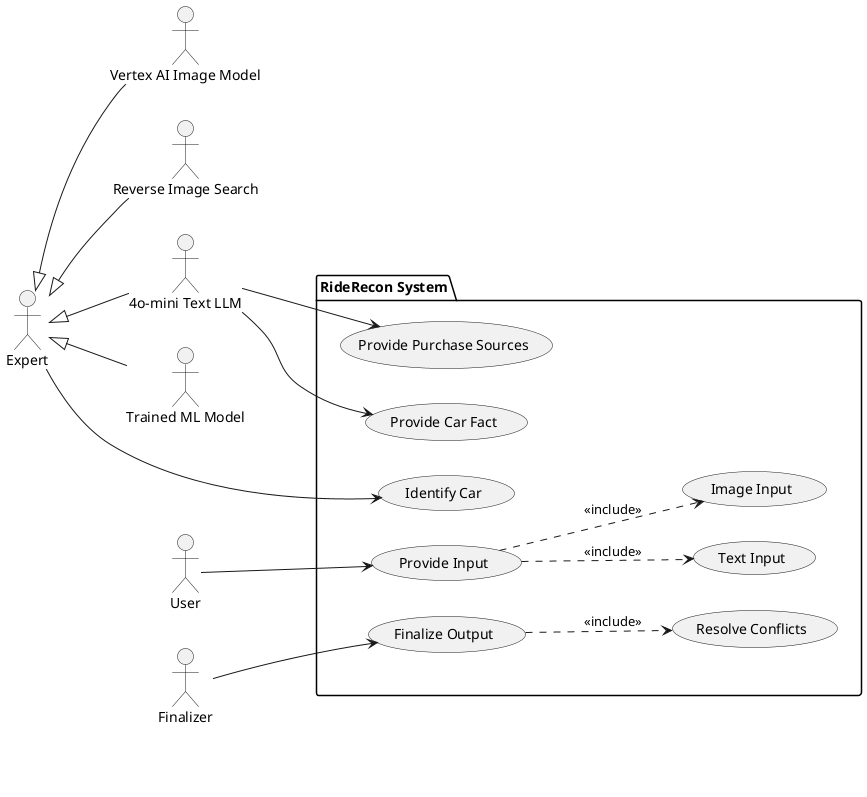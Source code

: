 @startuml
left to right direction
actor User 
actor "Vertex AI Image Model" as VertexAIImageModel
actor "Reverse Image Search" as ReverseImageSearch
actor "4o-mini Text LLM" as TextLLM
actor "Trained ML Model" as TrainedMLModel

package "RideRecon System" as System {
    usecase "Provide Input" as ProvideInput
    usecase "Text Input" as TextInput
    usecase "Image Input" as ImageInput
    usecase "Identify Car" as IdentifyCar
    usecase "Resolve Conflicts" as ResolveConflicts
    usecase "Provide Car Fact" as ProvideCarFact
    usecase "Provide Purchase Sources" as ProvidePurchaseSources
    usecase "Finalize Output" as FinalizeOutput
}

actor Expert as Expert
actor Finalizer as Finalizer

TextLLM --> ProvideCarFact
TextLLM --> ProvidePurchaseSources

User --> ProvideInput
ProvideInput ..> TextInput : <<include>>
ProvideInput ..> ImageInput : <<include>>

Finalizer --> FinalizeOutput
FinalizeOutput ..> ResolveConflicts : <<include>>

Expert --> IdentifyCar
VertexAIImageModel -up-|> Expert
ReverseImageSearch -up-|> Expert
TextLLM -up-|> Expert
TrainedMLModel -up-|> Expert

System -[hidden]-> Expert
System -[hidden]-> Finalizer
@enduml
